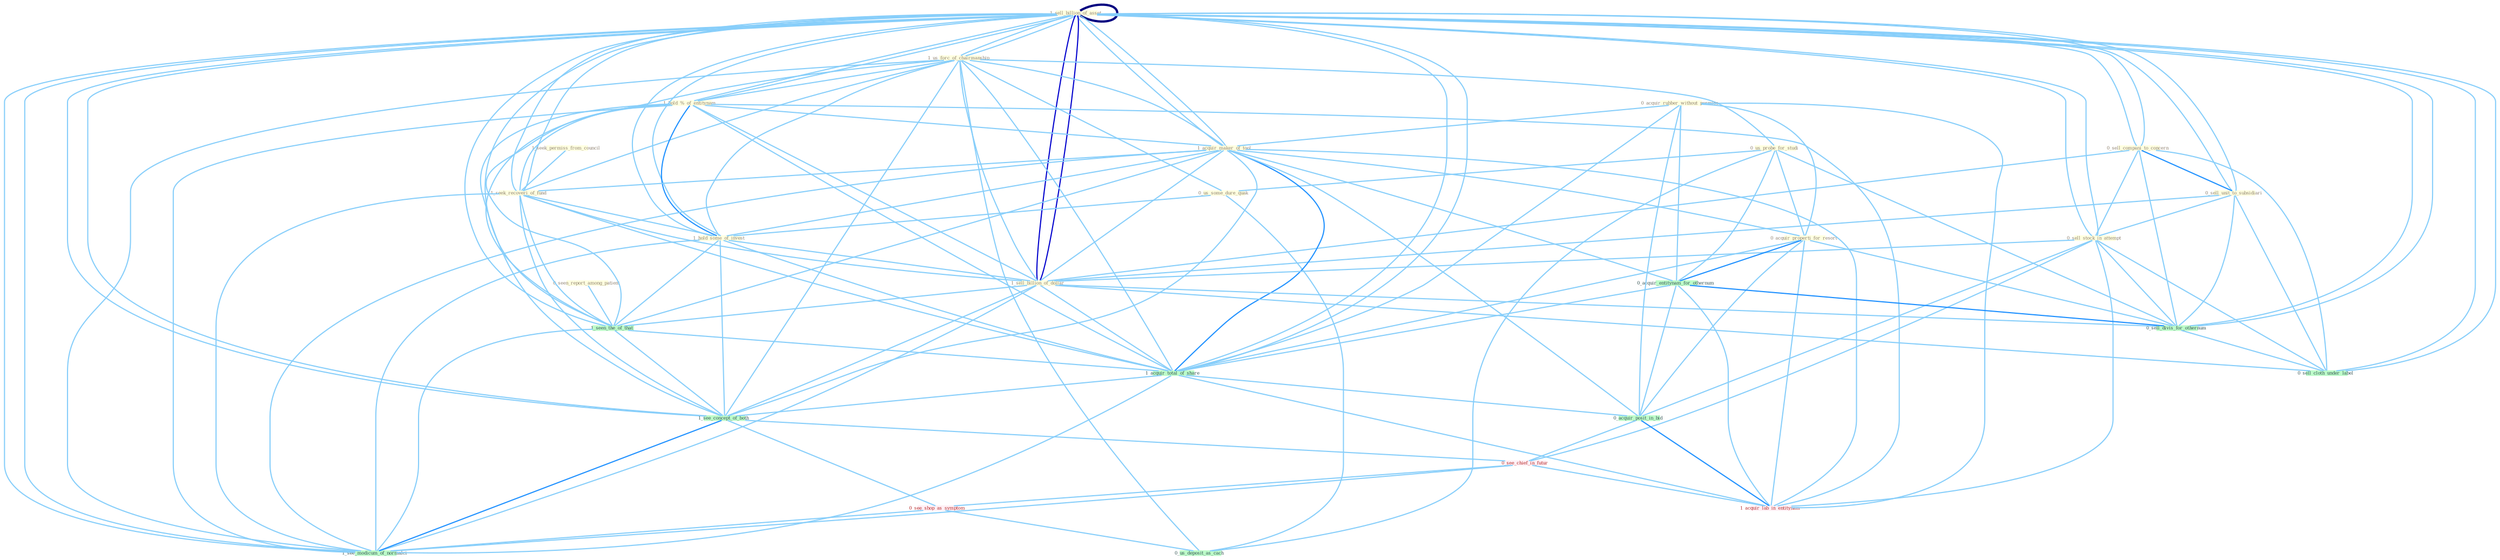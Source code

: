 Graph G{ 
    node
    [shape=polygon,style=filled,width=.5,height=.06,color="#BDFCC9",fixedsize=true,fontsize=4,
    fontcolor="#2f4f4f"];
    {node
    [color="#ffffe0", fontcolor="#8b7d6b"] "0_seen_report_among_patient " "1_sell_billion_of_asset " "1_sell_billion_of_asset " "1_us_forc_of_chairmanship " "0_us_probe_for_studi " "0_sell_compani_to_concern " "0_us_some_dure_quak " "1_seek_permiss_from_council " "0_sell_unit_to_subsidiari " "1_hold_%_of_entitynam " "0_acquir_rubber_without_permiss " "1_acquir_maker_of_tool " "1_seek_recoveri_of_fund " "1_hold_some_of_invest " "0_sell_stock_in_attempt " "0_acquir_properti_for_resort " "1_sell_billion_of_dollar "}
{node [color="#fff0f5", fontcolor="#b22222"] "0_see_chief_in_futur " "0_see_shop_as_symptom " "1_acquir_lab_in_entitynam "}
edge [color="#B0E2FF"];

	"0_seen_report_among_patient " -- "1_seen_the_of_that " [w="1", color="#87cefa" ];
	"1_sell_billion_of_asset " -- "1_sell_billion_of_asset " [w="4", style=bold, color="#000080", len=0.4];
	"1_sell_billion_of_asset " -- "1_us_forc_of_chairmanship " [w="1", color="#87cefa" ];
	"1_sell_billion_of_asset " -- "0_sell_compani_to_concern " [w="1", color="#87cefa" ];
	"1_sell_billion_of_asset " -- "0_sell_unit_to_subsidiari " [w="1", color="#87cefa" ];
	"1_sell_billion_of_asset " -- "1_hold_%_of_entitynam " [w="1", color="#87cefa" ];
	"1_sell_billion_of_asset " -- "1_acquir_maker_of_tool " [w="1", color="#87cefa" ];
	"1_sell_billion_of_asset " -- "1_seek_recoveri_of_fund " [w="1", color="#87cefa" ];
	"1_sell_billion_of_asset " -- "1_hold_some_of_invest " [w="1", color="#87cefa" ];
	"1_sell_billion_of_asset " -- "0_sell_stock_in_attempt " [w="1", color="#87cefa" ];
	"1_sell_billion_of_asset " -- "1_sell_billion_of_dollar " [w="3", color="#0000cd" , len=0.6];
	"1_sell_billion_of_asset " -- "1_seen_the_of_that " [w="1", color="#87cefa" ];
	"1_sell_billion_of_asset " -- "0_sell_divis_for_othernum " [w="1", color="#87cefa" ];
	"1_sell_billion_of_asset " -- "1_acquir_total_of_share " [w="1", color="#87cefa" ];
	"1_sell_billion_of_asset " -- "0_sell_cloth_under_label " [w="1", color="#87cefa" ];
	"1_sell_billion_of_asset " -- "1_see_concept_of_both " [w="1", color="#87cefa" ];
	"1_sell_billion_of_asset " -- "1_see_modicum_of_normalci " [w="1", color="#87cefa" ];
	"1_sell_billion_of_asset " -- "1_us_forc_of_chairmanship " [w="1", color="#87cefa" ];
	"1_sell_billion_of_asset " -- "0_sell_compani_to_concern " [w="1", color="#87cefa" ];
	"1_sell_billion_of_asset " -- "0_sell_unit_to_subsidiari " [w="1", color="#87cefa" ];
	"1_sell_billion_of_asset " -- "1_hold_%_of_entitynam " [w="1", color="#87cefa" ];
	"1_sell_billion_of_asset " -- "1_acquir_maker_of_tool " [w="1", color="#87cefa" ];
	"1_sell_billion_of_asset " -- "1_seek_recoveri_of_fund " [w="1", color="#87cefa" ];
	"1_sell_billion_of_asset " -- "1_hold_some_of_invest " [w="1", color="#87cefa" ];
	"1_sell_billion_of_asset " -- "0_sell_stock_in_attempt " [w="1", color="#87cefa" ];
	"1_sell_billion_of_asset " -- "1_sell_billion_of_dollar " [w="3", color="#0000cd" , len=0.6];
	"1_sell_billion_of_asset " -- "1_seen_the_of_that " [w="1", color="#87cefa" ];
	"1_sell_billion_of_asset " -- "0_sell_divis_for_othernum " [w="1", color="#87cefa" ];
	"1_sell_billion_of_asset " -- "1_acquir_total_of_share " [w="1", color="#87cefa" ];
	"1_sell_billion_of_asset " -- "0_sell_cloth_under_label " [w="1", color="#87cefa" ];
	"1_sell_billion_of_asset " -- "1_see_concept_of_both " [w="1", color="#87cefa" ];
	"1_sell_billion_of_asset " -- "1_see_modicum_of_normalci " [w="1", color="#87cefa" ];
	"1_us_forc_of_chairmanship " -- "0_us_probe_for_studi " [w="1", color="#87cefa" ];
	"1_us_forc_of_chairmanship " -- "0_us_some_dure_quak " [w="1", color="#87cefa" ];
	"1_us_forc_of_chairmanship " -- "1_hold_%_of_entitynam " [w="1", color="#87cefa" ];
	"1_us_forc_of_chairmanship " -- "1_acquir_maker_of_tool " [w="1", color="#87cefa" ];
	"1_us_forc_of_chairmanship " -- "1_seek_recoveri_of_fund " [w="1", color="#87cefa" ];
	"1_us_forc_of_chairmanship " -- "1_hold_some_of_invest " [w="1", color="#87cefa" ];
	"1_us_forc_of_chairmanship " -- "1_sell_billion_of_dollar " [w="1", color="#87cefa" ];
	"1_us_forc_of_chairmanship " -- "1_seen_the_of_that " [w="1", color="#87cefa" ];
	"1_us_forc_of_chairmanship " -- "1_acquir_total_of_share " [w="1", color="#87cefa" ];
	"1_us_forc_of_chairmanship " -- "1_see_concept_of_both " [w="1", color="#87cefa" ];
	"1_us_forc_of_chairmanship " -- "0_us_deposit_as_cach " [w="1", color="#87cefa" ];
	"1_us_forc_of_chairmanship " -- "1_see_modicum_of_normalci " [w="1", color="#87cefa" ];
	"0_us_probe_for_studi " -- "0_us_some_dure_quak " [w="1", color="#87cefa" ];
	"0_us_probe_for_studi " -- "0_acquir_properti_for_resort " [w="1", color="#87cefa" ];
	"0_us_probe_for_studi " -- "0_acquir_entitynam_for_othernum " [w="1", color="#87cefa" ];
	"0_us_probe_for_studi " -- "0_sell_divis_for_othernum " [w="1", color="#87cefa" ];
	"0_us_probe_for_studi " -- "0_us_deposit_as_cach " [w="1", color="#87cefa" ];
	"0_sell_compani_to_concern " -- "0_sell_unit_to_subsidiari " [w="2", color="#1e90ff" , len=0.8];
	"0_sell_compani_to_concern " -- "0_sell_stock_in_attempt " [w="1", color="#87cefa" ];
	"0_sell_compani_to_concern " -- "1_sell_billion_of_dollar " [w="1", color="#87cefa" ];
	"0_sell_compani_to_concern " -- "0_sell_divis_for_othernum " [w="1", color="#87cefa" ];
	"0_sell_compani_to_concern " -- "0_sell_cloth_under_label " [w="1", color="#87cefa" ];
	"0_us_some_dure_quak " -- "1_hold_some_of_invest " [w="1", color="#87cefa" ];
	"0_us_some_dure_quak " -- "0_us_deposit_as_cach " [w="1", color="#87cefa" ];
	"1_seek_permiss_from_council " -- "1_seek_recoveri_of_fund " [w="1", color="#87cefa" ];
	"0_sell_unit_to_subsidiari " -- "0_sell_stock_in_attempt " [w="1", color="#87cefa" ];
	"0_sell_unit_to_subsidiari " -- "1_sell_billion_of_dollar " [w="1", color="#87cefa" ];
	"0_sell_unit_to_subsidiari " -- "0_sell_divis_for_othernum " [w="1", color="#87cefa" ];
	"0_sell_unit_to_subsidiari " -- "0_sell_cloth_under_label " [w="1", color="#87cefa" ];
	"1_hold_%_of_entitynam " -- "1_acquir_maker_of_tool " [w="1", color="#87cefa" ];
	"1_hold_%_of_entitynam " -- "1_seek_recoveri_of_fund " [w="1", color="#87cefa" ];
	"1_hold_%_of_entitynam " -- "1_hold_some_of_invest " [w="2", color="#1e90ff" , len=0.8];
	"1_hold_%_of_entitynam " -- "1_sell_billion_of_dollar " [w="1", color="#87cefa" ];
	"1_hold_%_of_entitynam " -- "1_seen_the_of_that " [w="1", color="#87cefa" ];
	"1_hold_%_of_entitynam " -- "1_acquir_total_of_share " [w="1", color="#87cefa" ];
	"1_hold_%_of_entitynam " -- "1_see_concept_of_both " [w="1", color="#87cefa" ];
	"1_hold_%_of_entitynam " -- "1_acquir_lab_in_entitynam " [w="1", color="#87cefa" ];
	"1_hold_%_of_entitynam " -- "1_see_modicum_of_normalci " [w="1", color="#87cefa" ];
	"0_acquir_rubber_without_permiss " -- "1_acquir_maker_of_tool " [w="1", color="#87cefa" ];
	"0_acquir_rubber_without_permiss " -- "0_acquir_properti_for_resort " [w="1", color="#87cefa" ];
	"0_acquir_rubber_without_permiss " -- "0_acquir_entitynam_for_othernum " [w="1", color="#87cefa" ];
	"0_acquir_rubber_without_permiss " -- "1_acquir_total_of_share " [w="1", color="#87cefa" ];
	"0_acquir_rubber_without_permiss " -- "0_acquir_posit_in_bid " [w="1", color="#87cefa" ];
	"0_acquir_rubber_without_permiss " -- "1_acquir_lab_in_entitynam " [w="1", color="#87cefa" ];
	"1_acquir_maker_of_tool " -- "1_seek_recoveri_of_fund " [w="1", color="#87cefa" ];
	"1_acquir_maker_of_tool " -- "1_hold_some_of_invest " [w="1", color="#87cefa" ];
	"1_acquir_maker_of_tool " -- "0_acquir_properti_for_resort " [w="1", color="#87cefa" ];
	"1_acquir_maker_of_tool " -- "1_sell_billion_of_dollar " [w="1", color="#87cefa" ];
	"1_acquir_maker_of_tool " -- "0_acquir_entitynam_for_othernum " [w="1", color="#87cefa" ];
	"1_acquir_maker_of_tool " -- "1_seen_the_of_that " [w="1", color="#87cefa" ];
	"1_acquir_maker_of_tool " -- "1_acquir_total_of_share " [w="2", color="#1e90ff" , len=0.8];
	"1_acquir_maker_of_tool " -- "0_acquir_posit_in_bid " [w="1", color="#87cefa" ];
	"1_acquir_maker_of_tool " -- "1_see_concept_of_both " [w="1", color="#87cefa" ];
	"1_acquir_maker_of_tool " -- "1_acquir_lab_in_entitynam " [w="1", color="#87cefa" ];
	"1_acquir_maker_of_tool " -- "1_see_modicum_of_normalci " [w="1", color="#87cefa" ];
	"1_seek_recoveri_of_fund " -- "1_hold_some_of_invest " [w="1", color="#87cefa" ];
	"1_seek_recoveri_of_fund " -- "1_sell_billion_of_dollar " [w="1", color="#87cefa" ];
	"1_seek_recoveri_of_fund " -- "1_seen_the_of_that " [w="1", color="#87cefa" ];
	"1_seek_recoveri_of_fund " -- "1_acquir_total_of_share " [w="1", color="#87cefa" ];
	"1_seek_recoveri_of_fund " -- "1_see_concept_of_both " [w="1", color="#87cefa" ];
	"1_seek_recoveri_of_fund " -- "1_see_modicum_of_normalci " [w="1", color="#87cefa" ];
	"1_hold_some_of_invest " -- "1_sell_billion_of_dollar " [w="1", color="#87cefa" ];
	"1_hold_some_of_invest " -- "1_seen_the_of_that " [w="1", color="#87cefa" ];
	"1_hold_some_of_invest " -- "1_acquir_total_of_share " [w="1", color="#87cefa" ];
	"1_hold_some_of_invest " -- "1_see_concept_of_both " [w="1", color="#87cefa" ];
	"1_hold_some_of_invest " -- "1_see_modicum_of_normalci " [w="1", color="#87cefa" ];
	"0_sell_stock_in_attempt " -- "1_sell_billion_of_dollar " [w="1", color="#87cefa" ];
	"0_sell_stock_in_attempt " -- "0_sell_divis_for_othernum " [w="1", color="#87cefa" ];
	"0_sell_stock_in_attempt " -- "0_sell_cloth_under_label " [w="1", color="#87cefa" ];
	"0_sell_stock_in_attempt " -- "0_acquir_posit_in_bid " [w="1", color="#87cefa" ];
	"0_sell_stock_in_attempt " -- "0_see_chief_in_futur " [w="1", color="#87cefa" ];
	"0_sell_stock_in_attempt " -- "1_acquir_lab_in_entitynam " [w="1", color="#87cefa" ];
	"0_acquir_properti_for_resort " -- "0_acquir_entitynam_for_othernum " [w="2", color="#1e90ff" , len=0.8];
	"0_acquir_properti_for_resort " -- "0_sell_divis_for_othernum " [w="1", color="#87cefa" ];
	"0_acquir_properti_for_resort " -- "1_acquir_total_of_share " [w="1", color="#87cefa" ];
	"0_acquir_properti_for_resort " -- "0_acquir_posit_in_bid " [w="1", color="#87cefa" ];
	"0_acquir_properti_for_resort " -- "1_acquir_lab_in_entitynam " [w="1", color="#87cefa" ];
	"1_sell_billion_of_dollar " -- "1_seen_the_of_that " [w="1", color="#87cefa" ];
	"1_sell_billion_of_dollar " -- "0_sell_divis_for_othernum " [w="1", color="#87cefa" ];
	"1_sell_billion_of_dollar " -- "1_acquir_total_of_share " [w="1", color="#87cefa" ];
	"1_sell_billion_of_dollar " -- "0_sell_cloth_under_label " [w="1", color="#87cefa" ];
	"1_sell_billion_of_dollar " -- "1_see_concept_of_both " [w="1", color="#87cefa" ];
	"1_sell_billion_of_dollar " -- "1_see_modicum_of_normalci " [w="1", color="#87cefa" ];
	"0_acquir_entitynam_for_othernum " -- "0_sell_divis_for_othernum " [w="2", color="#1e90ff" , len=0.8];
	"0_acquir_entitynam_for_othernum " -- "1_acquir_total_of_share " [w="1", color="#87cefa" ];
	"0_acquir_entitynam_for_othernum " -- "0_acquir_posit_in_bid " [w="1", color="#87cefa" ];
	"0_acquir_entitynam_for_othernum " -- "1_acquir_lab_in_entitynam " [w="1", color="#87cefa" ];
	"1_seen_the_of_that " -- "1_acquir_total_of_share " [w="1", color="#87cefa" ];
	"1_seen_the_of_that " -- "1_see_concept_of_both " [w="1", color="#87cefa" ];
	"1_seen_the_of_that " -- "1_see_modicum_of_normalci " [w="1", color="#87cefa" ];
	"0_sell_divis_for_othernum " -- "0_sell_cloth_under_label " [w="1", color="#87cefa" ];
	"1_acquir_total_of_share " -- "0_acquir_posit_in_bid " [w="1", color="#87cefa" ];
	"1_acquir_total_of_share " -- "1_see_concept_of_both " [w="1", color="#87cefa" ];
	"1_acquir_total_of_share " -- "1_acquir_lab_in_entitynam " [w="1", color="#87cefa" ];
	"1_acquir_total_of_share " -- "1_see_modicum_of_normalci " [w="1", color="#87cefa" ];
	"0_acquir_posit_in_bid " -- "0_see_chief_in_futur " [w="1", color="#87cefa" ];
	"0_acquir_posit_in_bid " -- "1_acquir_lab_in_entitynam " [w="2", color="#1e90ff" , len=0.8];
	"1_see_concept_of_both " -- "0_see_chief_in_futur " [w="1", color="#87cefa" ];
	"1_see_concept_of_both " -- "0_see_shop_as_symptom " [w="1", color="#87cefa" ];
	"1_see_concept_of_both " -- "1_see_modicum_of_normalci " [w="2", color="#1e90ff" , len=0.8];
	"0_see_chief_in_futur " -- "0_see_shop_as_symptom " [w="1", color="#87cefa" ];
	"0_see_chief_in_futur " -- "1_acquir_lab_in_entitynam " [w="1", color="#87cefa" ];
	"0_see_chief_in_futur " -- "1_see_modicum_of_normalci " [w="1", color="#87cefa" ];
	"0_see_shop_as_symptom " -- "0_us_deposit_as_cach " [w="1", color="#87cefa" ];
	"0_see_shop_as_symptom " -- "1_see_modicum_of_normalci " [w="1", color="#87cefa" ];
}